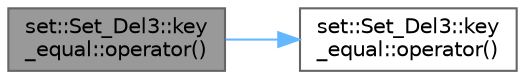 digraph "set::Set_Del3::key_equal::operator()"
{
 // LATEX_PDF_SIZE
  bgcolor="transparent";
  edge [fontname=Helvetica,fontsize=10,labelfontname=Helvetica,labelfontsize=10];
  node [fontname=Helvetica,fontsize=10,shape=box,height=0.2,width=0.4];
  rankdir="LR";
  Node1 [id="Node000001",label="set::Set_Del3::key\l_equal::operator()",height=0.2,width=0.4,color="gray40", fillcolor="grey60", style="filled", fontcolor="black",tooltip=" "];
  Node1 -> Node2 [id="edge1_Node000001_Node000002",color="steelblue1",style="solid",tooltip=" "];
  Node2 [id="Node000002",label="set::Set_Del3::key\l_equal::operator()",height=0.2,width=0.4,color="grey40", fillcolor="white", style="filled",URL="$structset_1_1_set___del3_1_1key__equal.html#a47ca42e6a91cd66cf57a9d9ba6749ecb",tooltip=" "];
}
